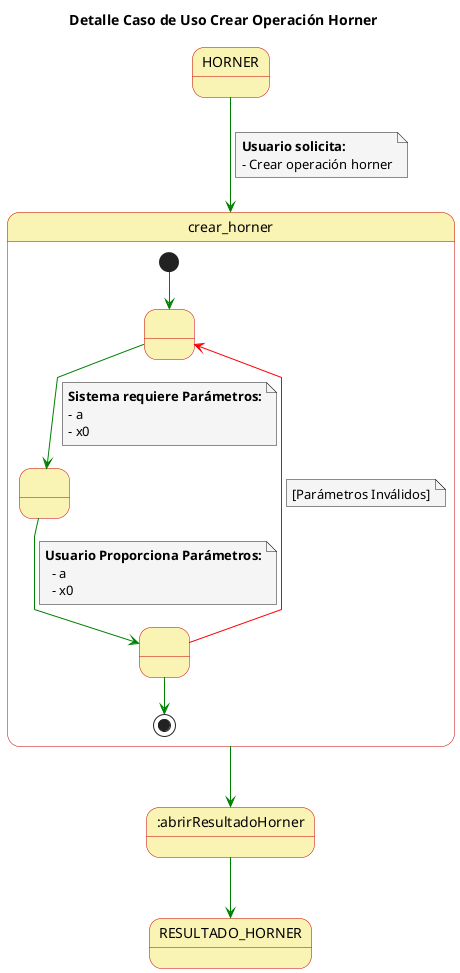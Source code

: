 @startuml

skinparam state {
  BackgroundColor #faf4b4
  BorderColor #c90000
}

skinparam note {
  BackgroundColor #f5f5f5
}

skinparam linetype polyline

title Detalle Caso de Uso Crear Operación Horner


HORNER -[#green]-> crear_horner
note on link
  **Usuario solicita:**
  - Crear operación horner
end note

state crear_horner {
  state 1 as " "
  state 2 as " "
  state 3 as " "
  
  [*] -[#green]-> 1
  1 -[#green]-> 2
  note on link
      **Sistema requiere Parámetros:**
      - a
      - x0
  end note
  2 -[#green]-> 3
  note on link
    **Usuario Proporciona Parámetros:**
      - a
      - x0
  end note
  3 -[#red]-> 1
  note on link
    [Parámetros Inválidos]
  end note
  3 -[#green]-> [*]
}

crear_horner -[#green]-> :abrirResultadoHorner

:abrirResultadoHorner -[#green]-> RESULTADO_HORNER

@enduml
